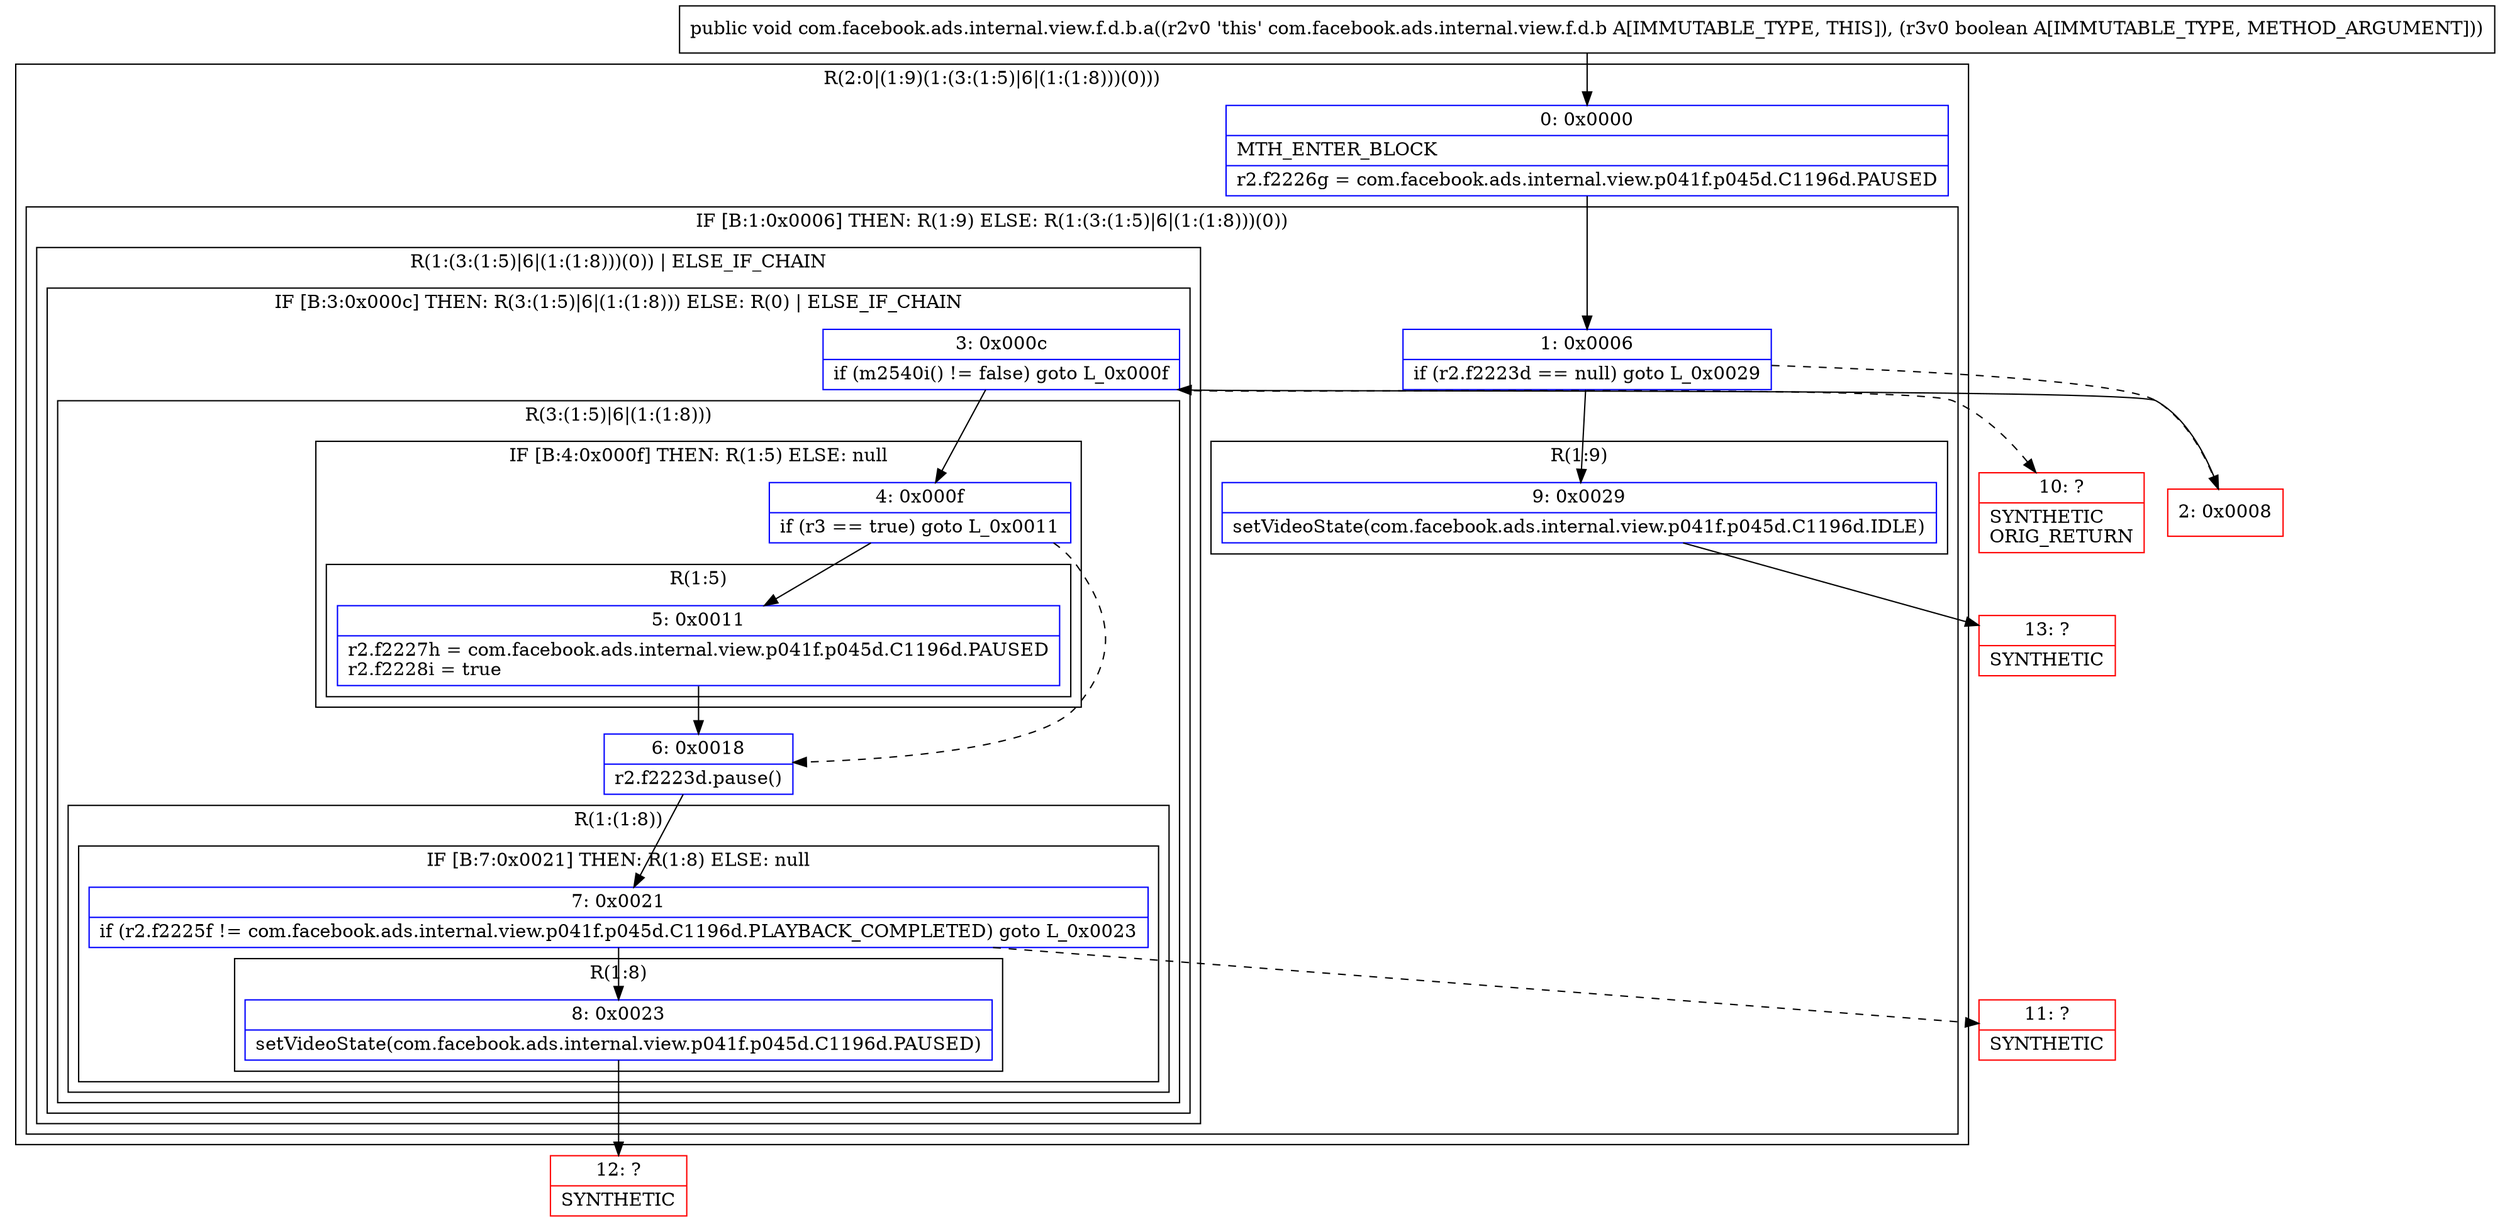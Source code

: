 digraph "CFG forcom.facebook.ads.internal.view.f.d.b.a(Z)V" {
subgraph cluster_Region_1500174749 {
label = "R(2:0|(1:9)(1:(3:(1:5)|6|(1:(1:8)))(0)))";
node [shape=record,color=blue];
Node_0 [shape=record,label="{0\:\ 0x0000|MTH_ENTER_BLOCK\l|r2.f2226g = com.facebook.ads.internal.view.p041f.p045d.C1196d.PAUSED\l}"];
subgraph cluster_IfRegion_1613563913 {
label = "IF [B:1:0x0006] THEN: R(1:9) ELSE: R(1:(3:(1:5)|6|(1:(1:8)))(0))";
node [shape=record,color=blue];
Node_1 [shape=record,label="{1\:\ 0x0006|if (r2.f2223d == null) goto L_0x0029\l}"];
subgraph cluster_Region_1095871448 {
label = "R(1:9)";
node [shape=record,color=blue];
Node_9 [shape=record,label="{9\:\ 0x0029|setVideoState(com.facebook.ads.internal.view.p041f.p045d.C1196d.IDLE)\l}"];
}
subgraph cluster_Region_1291391070 {
label = "R(1:(3:(1:5)|6|(1:(1:8)))(0)) | ELSE_IF_CHAIN\l";
node [shape=record,color=blue];
subgraph cluster_IfRegion_1137745517 {
label = "IF [B:3:0x000c] THEN: R(3:(1:5)|6|(1:(1:8))) ELSE: R(0) | ELSE_IF_CHAIN\l";
node [shape=record,color=blue];
Node_3 [shape=record,label="{3\:\ 0x000c|if (m2540i() != false) goto L_0x000f\l}"];
subgraph cluster_Region_1261812574 {
label = "R(3:(1:5)|6|(1:(1:8)))";
node [shape=record,color=blue];
subgraph cluster_IfRegion_125224587 {
label = "IF [B:4:0x000f] THEN: R(1:5) ELSE: null";
node [shape=record,color=blue];
Node_4 [shape=record,label="{4\:\ 0x000f|if (r3 == true) goto L_0x0011\l}"];
subgraph cluster_Region_50941403 {
label = "R(1:5)";
node [shape=record,color=blue];
Node_5 [shape=record,label="{5\:\ 0x0011|r2.f2227h = com.facebook.ads.internal.view.p041f.p045d.C1196d.PAUSED\lr2.f2228i = true\l}"];
}
}
Node_6 [shape=record,label="{6\:\ 0x0018|r2.f2223d.pause()\l}"];
subgraph cluster_Region_1156417569 {
label = "R(1:(1:8))";
node [shape=record,color=blue];
subgraph cluster_IfRegion_576988329 {
label = "IF [B:7:0x0021] THEN: R(1:8) ELSE: null";
node [shape=record,color=blue];
Node_7 [shape=record,label="{7\:\ 0x0021|if (r2.f2225f != com.facebook.ads.internal.view.p041f.p045d.C1196d.PLAYBACK_COMPLETED) goto L_0x0023\l}"];
subgraph cluster_Region_320339184 {
label = "R(1:8)";
node [shape=record,color=blue];
Node_8 [shape=record,label="{8\:\ 0x0023|setVideoState(com.facebook.ads.internal.view.p041f.p045d.C1196d.PAUSED)\l}"];
}
}
}
}
subgraph cluster_Region_1522076892 {
label = "R(0)";
node [shape=record,color=blue];
}
}
}
}
}
Node_2 [shape=record,color=red,label="{2\:\ 0x0008}"];
Node_10 [shape=record,color=red,label="{10\:\ ?|SYNTHETIC\lORIG_RETURN\l}"];
Node_11 [shape=record,color=red,label="{11\:\ ?|SYNTHETIC\l}"];
Node_12 [shape=record,color=red,label="{12\:\ ?|SYNTHETIC\l}"];
Node_13 [shape=record,color=red,label="{13\:\ ?|SYNTHETIC\l}"];
MethodNode[shape=record,label="{public void com.facebook.ads.internal.view.f.d.b.a((r2v0 'this' com.facebook.ads.internal.view.f.d.b A[IMMUTABLE_TYPE, THIS]), (r3v0 boolean A[IMMUTABLE_TYPE, METHOD_ARGUMENT])) }"];
MethodNode -> Node_0;
Node_0 -> Node_1;
Node_1 -> Node_2[style=dashed];
Node_1 -> Node_9;
Node_9 -> Node_13;
Node_3 -> Node_4;
Node_3 -> Node_10[style=dashed];
Node_4 -> Node_5;
Node_4 -> Node_6[style=dashed];
Node_5 -> Node_6;
Node_6 -> Node_7;
Node_7 -> Node_8;
Node_7 -> Node_11[style=dashed];
Node_8 -> Node_12;
Node_2 -> Node_3;
}

